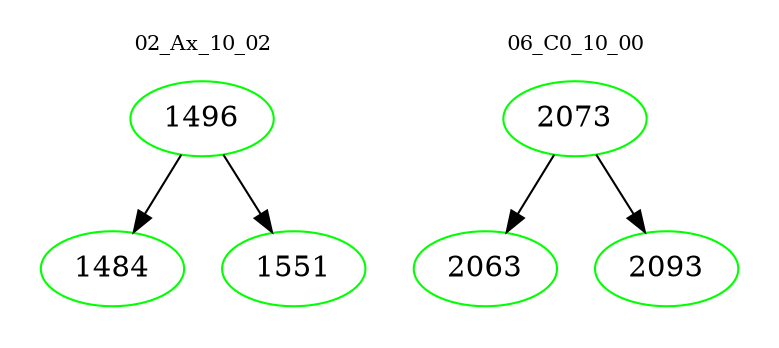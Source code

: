 digraph{
subgraph cluster_0 {
color = white
label = "02_Ax_10_02";
fontsize=10;
T0_1496 [label="1496", color="green"]
T0_1496 -> T0_1484 [color="black"]
T0_1484 [label="1484", color="green"]
T0_1496 -> T0_1551 [color="black"]
T0_1551 [label="1551", color="green"]
}
subgraph cluster_1 {
color = white
label = "06_C0_10_00";
fontsize=10;
T1_2073 [label="2073", color="green"]
T1_2073 -> T1_2063 [color="black"]
T1_2063 [label="2063", color="green"]
T1_2073 -> T1_2093 [color="black"]
T1_2093 [label="2093", color="green"]
}
}
